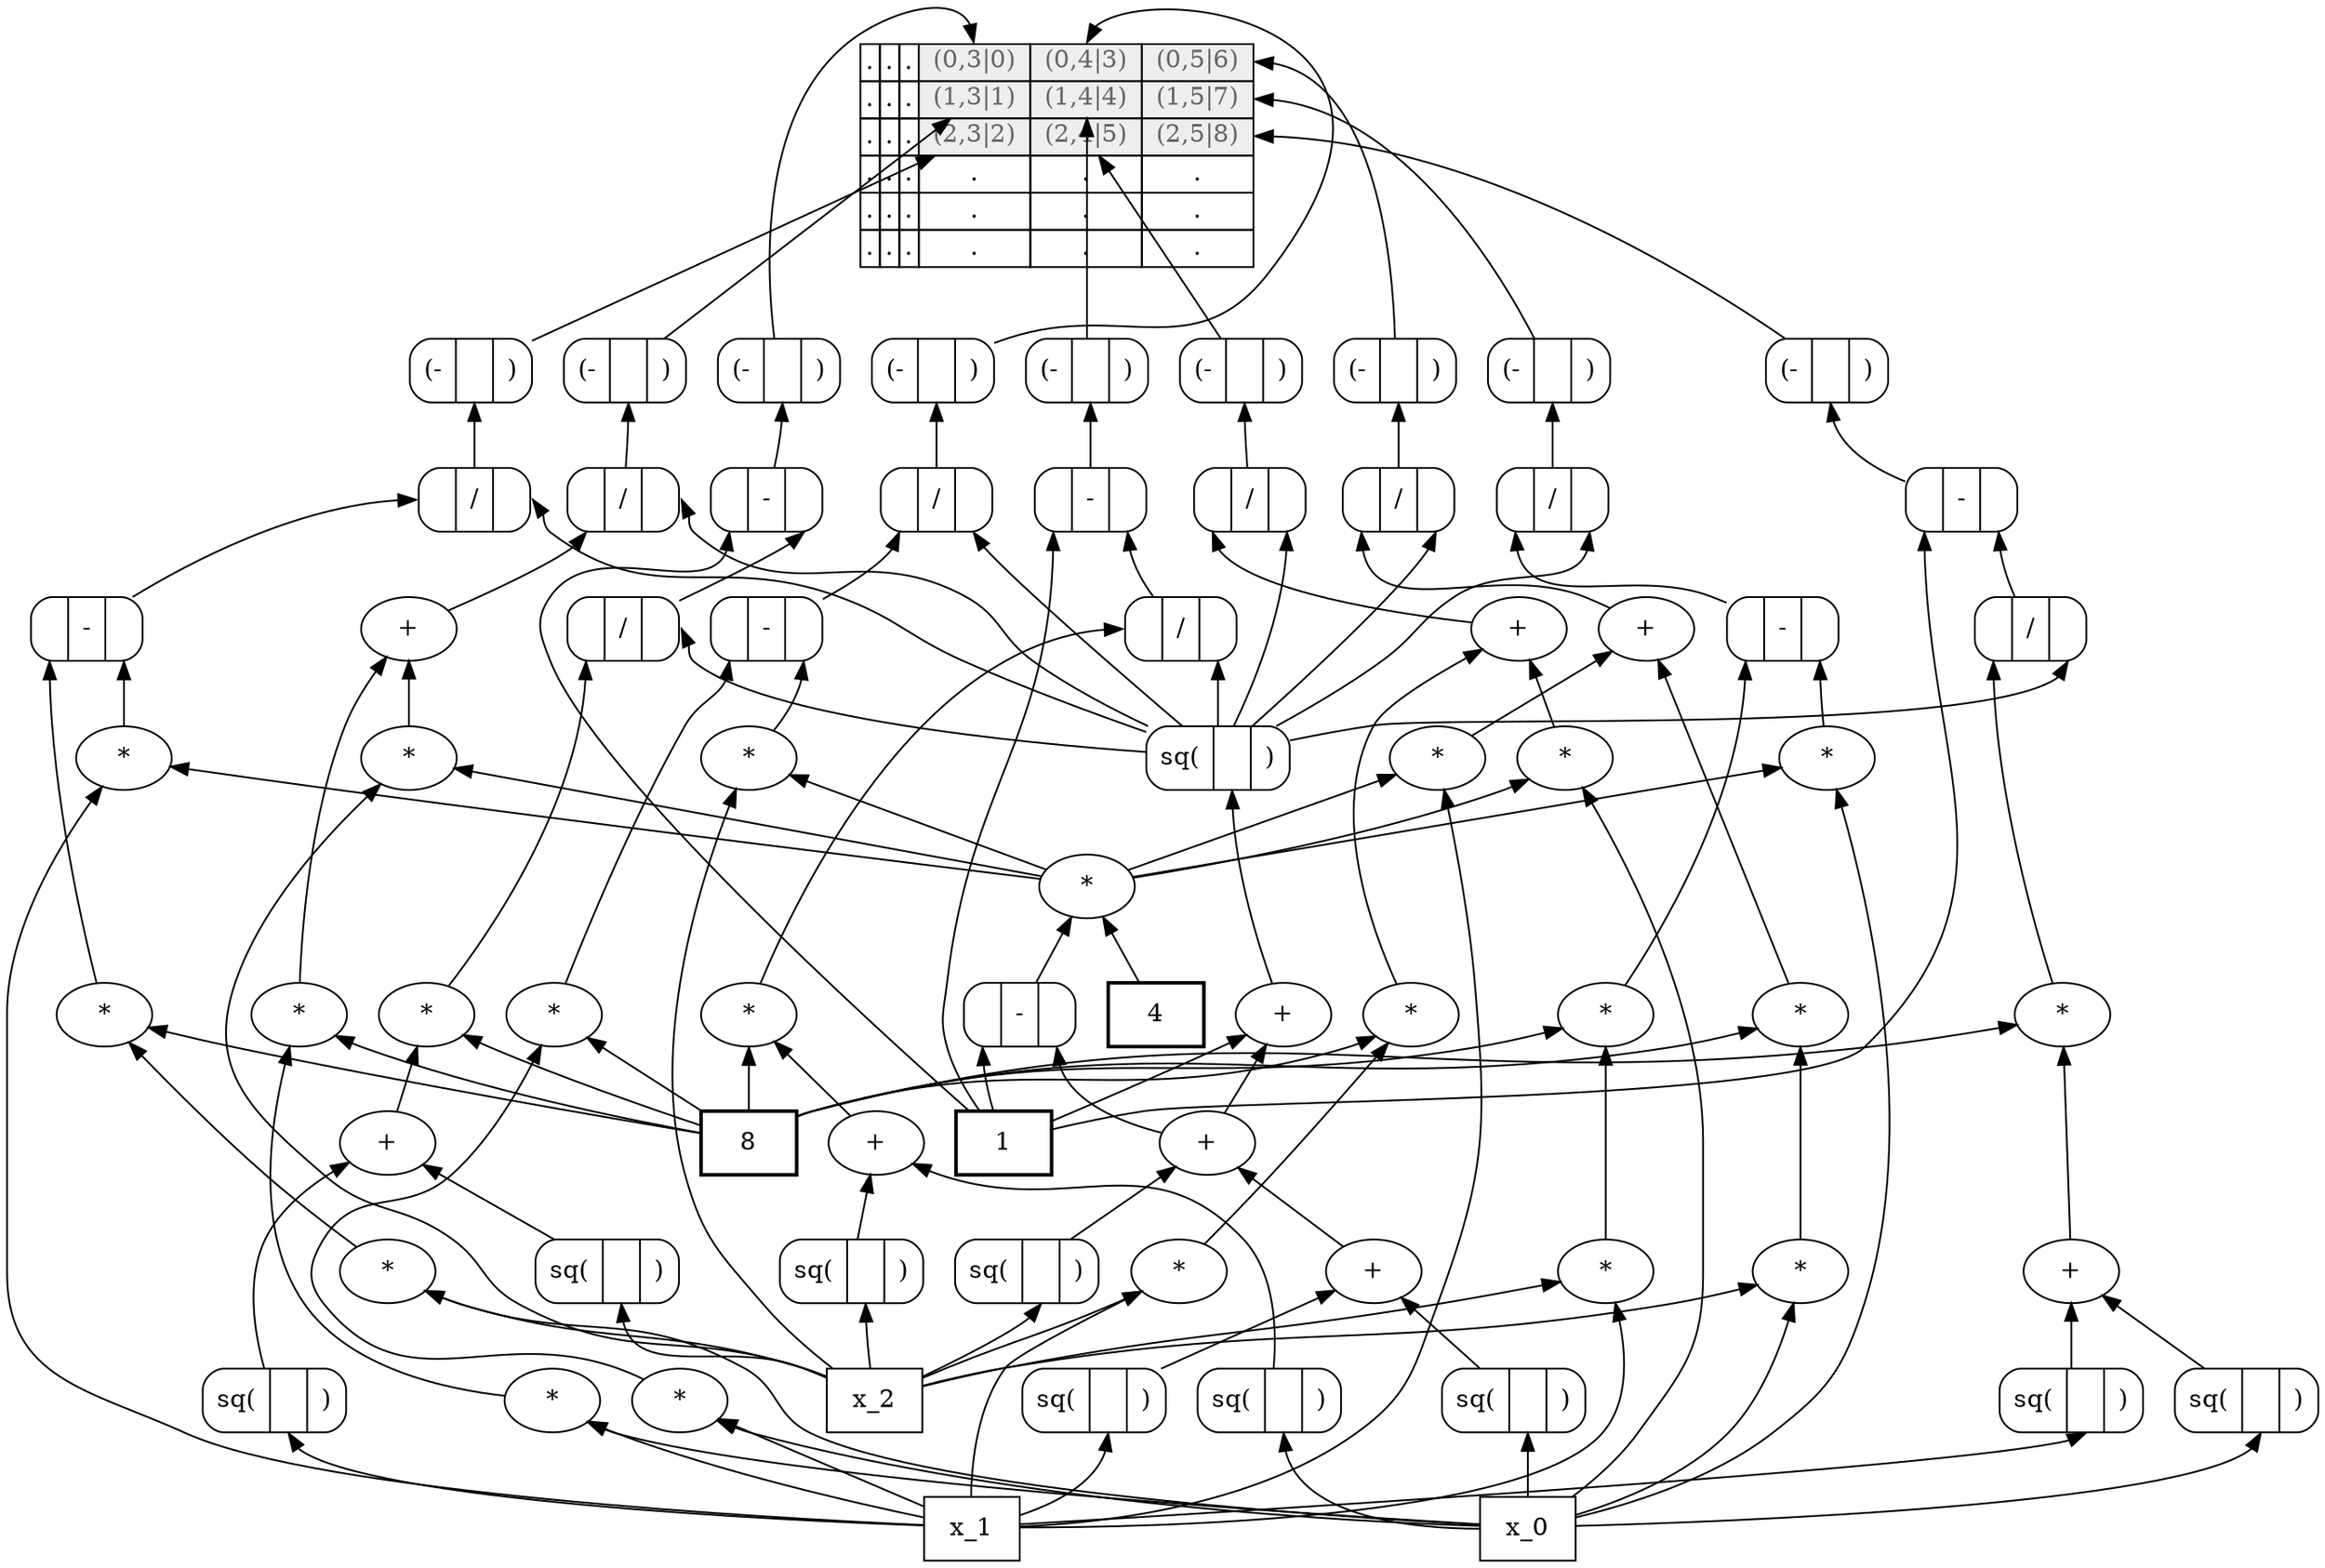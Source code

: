 digraph G {
rankdir=BT;
47405712 -> 0:f0;
47405952 -> 0:f3;
47406096 -> 0:f6;
47405856 -> 0:f1;
47406000 -> 0:f4;
47406144 -> 0:f7;
47405904 -> 0:f2;
47406048 -> 0:f5;
47406192 -> 0:f8;
0 [label=<<TABLE BORDER="0" CELLBORDER="1" CELLSPACING="0"><TR><TD>.</TD><TD>.</TD><TD>.</TD><TD PORT='f0' BGCOLOR='#eeeeee'> <font color='#666666'>(0,3|0)</font> </TD><TD PORT='f3' BGCOLOR='#eeeeee'> <font color='#666666'>(0,4|3)</font> </TD><TD PORT='f6' BGCOLOR='#eeeeee'> <font color='#666666'>(0,5|6)</font> </TD></TR><TR><TD>.</TD><TD>.</TD><TD>.</TD><TD PORT='f1' BGCOLOR='#eeeeee'> <font color='#666666'>(1,3|1)</font> </TD><TD PORT='f4' BGCOLOR='#eeeeee'> <font color='#666666'>(1,4|4)</font> </TD><TD PORT='f7' BGCOLOR='#eeeeee'> <font color='#666666'>(1,5|7)</font> </TD></TR><TR><TD>.</TD><TD>.</TD><TD>.</TD><TD PORT='f2' BGCOLOR='#eeeeee'> <font color='#666666'>(2,3|2)</font> </TD><TD PORT='f5' BGCOLOR='#eeeeee'> <font color='#666666'>(2,4|5)</font> </TD><TD PORT='f8' BGCOLOR='#eeeeee'> <font color='#666666'>(2,5|8)</font> </TD></TR><TR><TD>.</TD><TD>.</TD><TD>.</TD><TD>.</TD><TD>.</TD><TD>.</TD></TR><TR><TD>.</TD><TD>.</TD><TD>.</TD><TD>.</TD><TD>.</TD><TD>.</TD></TR><TR><TD>.</TD><TD>.</TD><TD>.</TD><TD>.</TD><TD>.</TD><TD>.</TD></TR></TABLE>>, shape=plaintext];
47488000 [label=" <f0> | - | <f1> ", shape=Mrecord];
47486832 -> 47488000:f0;
47487504 -> 47488000:f1;
47486208 [label="*", shape=oval];
47999232 -> 47486208;
45948368 -> 47486208;
47486976 [label=" <f0> | - | <f1> ", shape=Mrecord];
37749088 -> 47486976:f0;
47488528 -> 47486976:f1;
47999232 [label=x_2, shape=box, style=solid];
47487504 [label="*", shape=oval];
47487168 -> 47487504;
47747872 -> 47487504;
47485968 [label="sq(| <f0> | )", shape=Mrecord];
45948368 -> 47485968:f0;
47406096 [label="(-| <f0> | )", shape=Mrecord];
47488192 -> 47406096:f0;
47488528 [label=" <f0> | / | <f1> ", shape=Mrecord];
47486928 -> 47488528:f0;
47487600 -> 47488528:f1;
47485728 [label="+", shape=oval];
47485536 -> 47485728;
47485632 -> 47485728;
47405856 [label="(-| <f0> | )", shape=Mrecord];
47488240 -> 47405856:f0;
47488288 [label=" <f0> | / | <f1> ", shape=Mrecord];
47486688 -> 47488288:f0;
47487600 -> 47488288:f1;
47487264 [label="*", shape=oval];
47487168 -> 47487264;
47747872 -> 47487264;
47747872 [label=x_1, shape=box, style=solid];
47487024 [label="+", shape=oval];
37749088 -> 47487024;
47485392 -> 47487024;
47485488 [label="sq(| <f0> | )", shape=Mrecord];
47999232 -> 47485488:f0;
47488048 [label="+", shape=oval];
47486880 -> 47488048;
47487552 -> 47488048;
47486256 [label="sq(| <f0> | )", shape=Mrecord];
45948368 -> 47486256:f0;
47486016 [label="*", shape=oval];
47999232 -> 47486016;
47747872 -> 47486016;
47487552 [label="*", shape=oval];
47487168 -> 47487552;
45948368 -> 47487552;
47406144 [label="(-| <f0> | )", shape=Mrecord];
47488384 -> 47406144:f0;
47486784 [label="*", shape=oval];
39765728 -> 47486784;
47485872 -> 47486784;
42023760 [label="*", shape=oval];
39765728 -> 42023760;
47485728 -> 42023760;
47405904 [label="(-| <f0> | )", shape=Mrecord];
47488432 -> 47405904:f0;
47486544 [label="*", shape=oval];
39765728 -> 47486544;
47485680 -> 47486544;
47485536 [label="sq(| <f0> | )", shape=Mrecord];
47999232 -> 47485536:f0;
47536992 [label="sq(| <f0> | )", shape=Mrecord];
47747872 -> 47536992:f0;
47487072 [label=" <f0> | - | <f1> ", shape=Mrecord];
37749088 -> 47487072:f0;
47485392 -> 47487072:f1;
47488096 [label=" <f0> | - | <f1> ", shape=Mrecord];
37749088 -> 47488096:f0;
47488288 -> 47488096:f1;
37749088 [label=1, shape=box, style=bold];
38233696 [label=4, shape=box, style=bold];
47487600 [label="sq(| <f0> | )", shape=Mrecord];
47487024 -> 47487600:f0;
48314992 [label="+", shape=oval];
47485296 -> 48314992;
47536992 -> 48314992;
47485296 [label="sq(| <f0> | )", shape=Mrecord];
45948368 -> 47485296:f0;
47486832 [label="*", shape=oval];
39765728 -> 47486832;
47486208 -> 47486832;
47486064 [label="+", shape=oval];
47485488 -> 47486064;
47485968 -> 47486064;
47406192 [label="(-| <f0> | )", shape=Mrecord];
47486976 -> 47406192:f0;
47487360 [label="*", shape=oval];
47487168 -> 47487360;
47999232 -> 47487360;
47405952 [label="(-| <f0> | )", shape=Mrecord];
47488144 -> 47405952:f0;
47486592 [label="*", shape=oval];
39765728 -> 47486592;
47485584 -> 47486592;
47488384 [label=" <f0> | / | <f1> ", shape=Mrecord];
47487952 -> 47488384:f0;
47487600 -> 47488384:f1;
47485824 [label="sq(| <f0> | )", shape=Mrecord];
47747872 -> 47485824:f0;
47405712 [label="(-| <f0> | )", shape=Mrecord];
47487408 -> 47405712:f0;
47488144 [label=" <f0> | / | <f1> ", shape=Mrecord];
47487216 -> 47488144:f0;
47487600 -> 47488144:f1;
47487120 [label="*", shape=oval];
47487168 -> 47487120;
47999232 -> 47487120;
47485584 [label="*", shape=oval];
45948368 -> 47485584;
47999232 -> 47485584;
47486352 [label="+", shape=oval];
47485824 -> 47486352;
47486256 -> 47486352;
47487648 [label=" <f0> | / | <f1> ", shape=Mrecord];
42023760 -> 47487648:f0;
47487600 -> 47487648:f1;
47487904 [label="+", shape=oval];
47486640 -> 47487904;
47487360 -> 47487904;
47486880 [label="*", shape=oval];
39765728 -> 47486880;
47486016 -> 47486880;
47486640 [label="*", shape=oval];
39765728 -> 47486640;
47485920 -> 47486640;
47487408 [label=" <f0> | - | <f1> ", shape=Mrecord];
37749088 -> 47487408:f0;
47487648 -> 47487408:f1;
47488432 [label=" <f0> | / | <f1> ", shape=Mrecord];
47488000 -> 47488432:f0;
47487600 -> 47488432:f1;
47406000 [label="(-| <f0> | )", shape=Mrecord];
47488096 -> 47406000:f0;
47485872 [label="*", shape=oval];
47747872 -> 47485872;
47999232 -> 47485872;
47485632 [label="sq(| <f0> | )", shape=Mrecord];
47747872 -> 47485632:f0;
47487168 [label="*", shape=oval];
38233696 -> 47487168;
47487072 -> 47487168;
47488192 [label=" <f0> | / | <f1> ", shape=Mrecord];
47487696 -> 47488192:f0;
47487600 -> 47488192:f1;
47485392 [label="+", shape=oval];
48314992 -> 47485392;
47682032 -> 47485392;
47487696 [label="+", shape=oval];
47486592 -> 47487696;
47487264 -> 47487696;
47487952 [label=" <f0> | - | <f1> ", shape=Mrecord];
47486784 -> 47487952:f0;
47487456 -> 47487952:f1;
47486928 [label="*", shape=oval];
39765728 -> 47486928;
47486352 -> 47486928;
45948368 [label=x_0, shape=box, style=solid];
47485920 [label="*", shape=oval];
47747872 -> 47485920;
45948368 -> 47485920;
47486688 [label="*", shape=oval];
39765728 -> 47486688;
47486064 -> 47486688;
47406048 [label="(-| <f0> | )", shape=Mrecord];
47488480 -> 47406048:f0;
47488480 [label=" <f0> | / | <f1> ", shape=Mrecord];
47488048 -> 47488480:f0;
47487600 -> 47488480:f1;
47487456 [label="*", shape=oval];
47487168 -> 47487456;
45948368 -> 47487456;
39765728 [label=8, shape=box, style=bold];
47682032 [label="sq(| <f0> | )", shape=Mrecord];
47999232 -> 47682032:f0;
47488240 [label=" <f0> | / | <f1> ", shape=Mrecord];
47487904 -> 47488240:f0;
47487600 -> 47488240:f1;
47487216 [label=" <f0> | - | <f1> ", shape=Mrecord];
47486544 -> 47487216:f0;
47487120 -> 47487216:f1;
47485680 [label="*", shape=oval];
45948368 -> 47485680;
47747872 -> 47485680;
}
